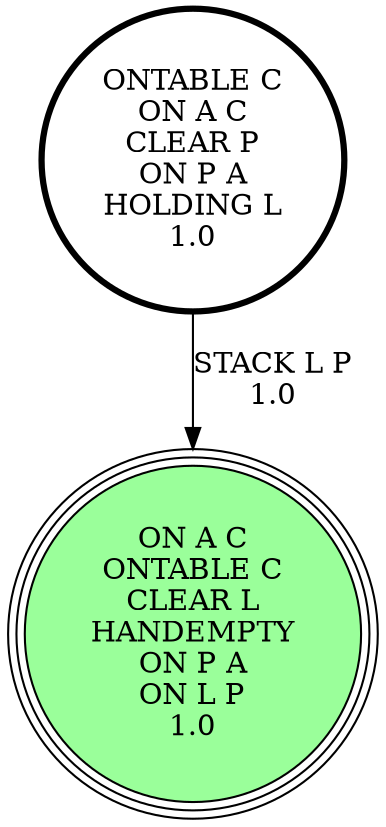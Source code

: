 digraph {
"ONTABLE C\nON A C\nCLEAR P\nON P A\nHOLDING L\n1.0\n" -> "ON A C\nONTABLE C\nCLEAR L\nHANDEMPTY\nON P A\nON L P\n1.0\n"[label="STACK L P\n1.0\n"];
"ON A C\nONTABLE C\nCLEAR L\nHANDEMPTY\nON P A\nON L P\n1.0\n" [shape=circle, style=filled, fillcolor=palegreen1, peripheries=3];
"ONTABLE C\nON A C\nCLEAR P\nON P A\nHOLDING L\n1.0\n" [shape=circle, penwidth=3];
"ON A C\nONTABLE C\nCLEAR L\nHANDEMPTY\nON P A\nON L P\n1.0\n" [shape=circle, style=filled, fillcolor=palegreen1, peripheries=3];
}
